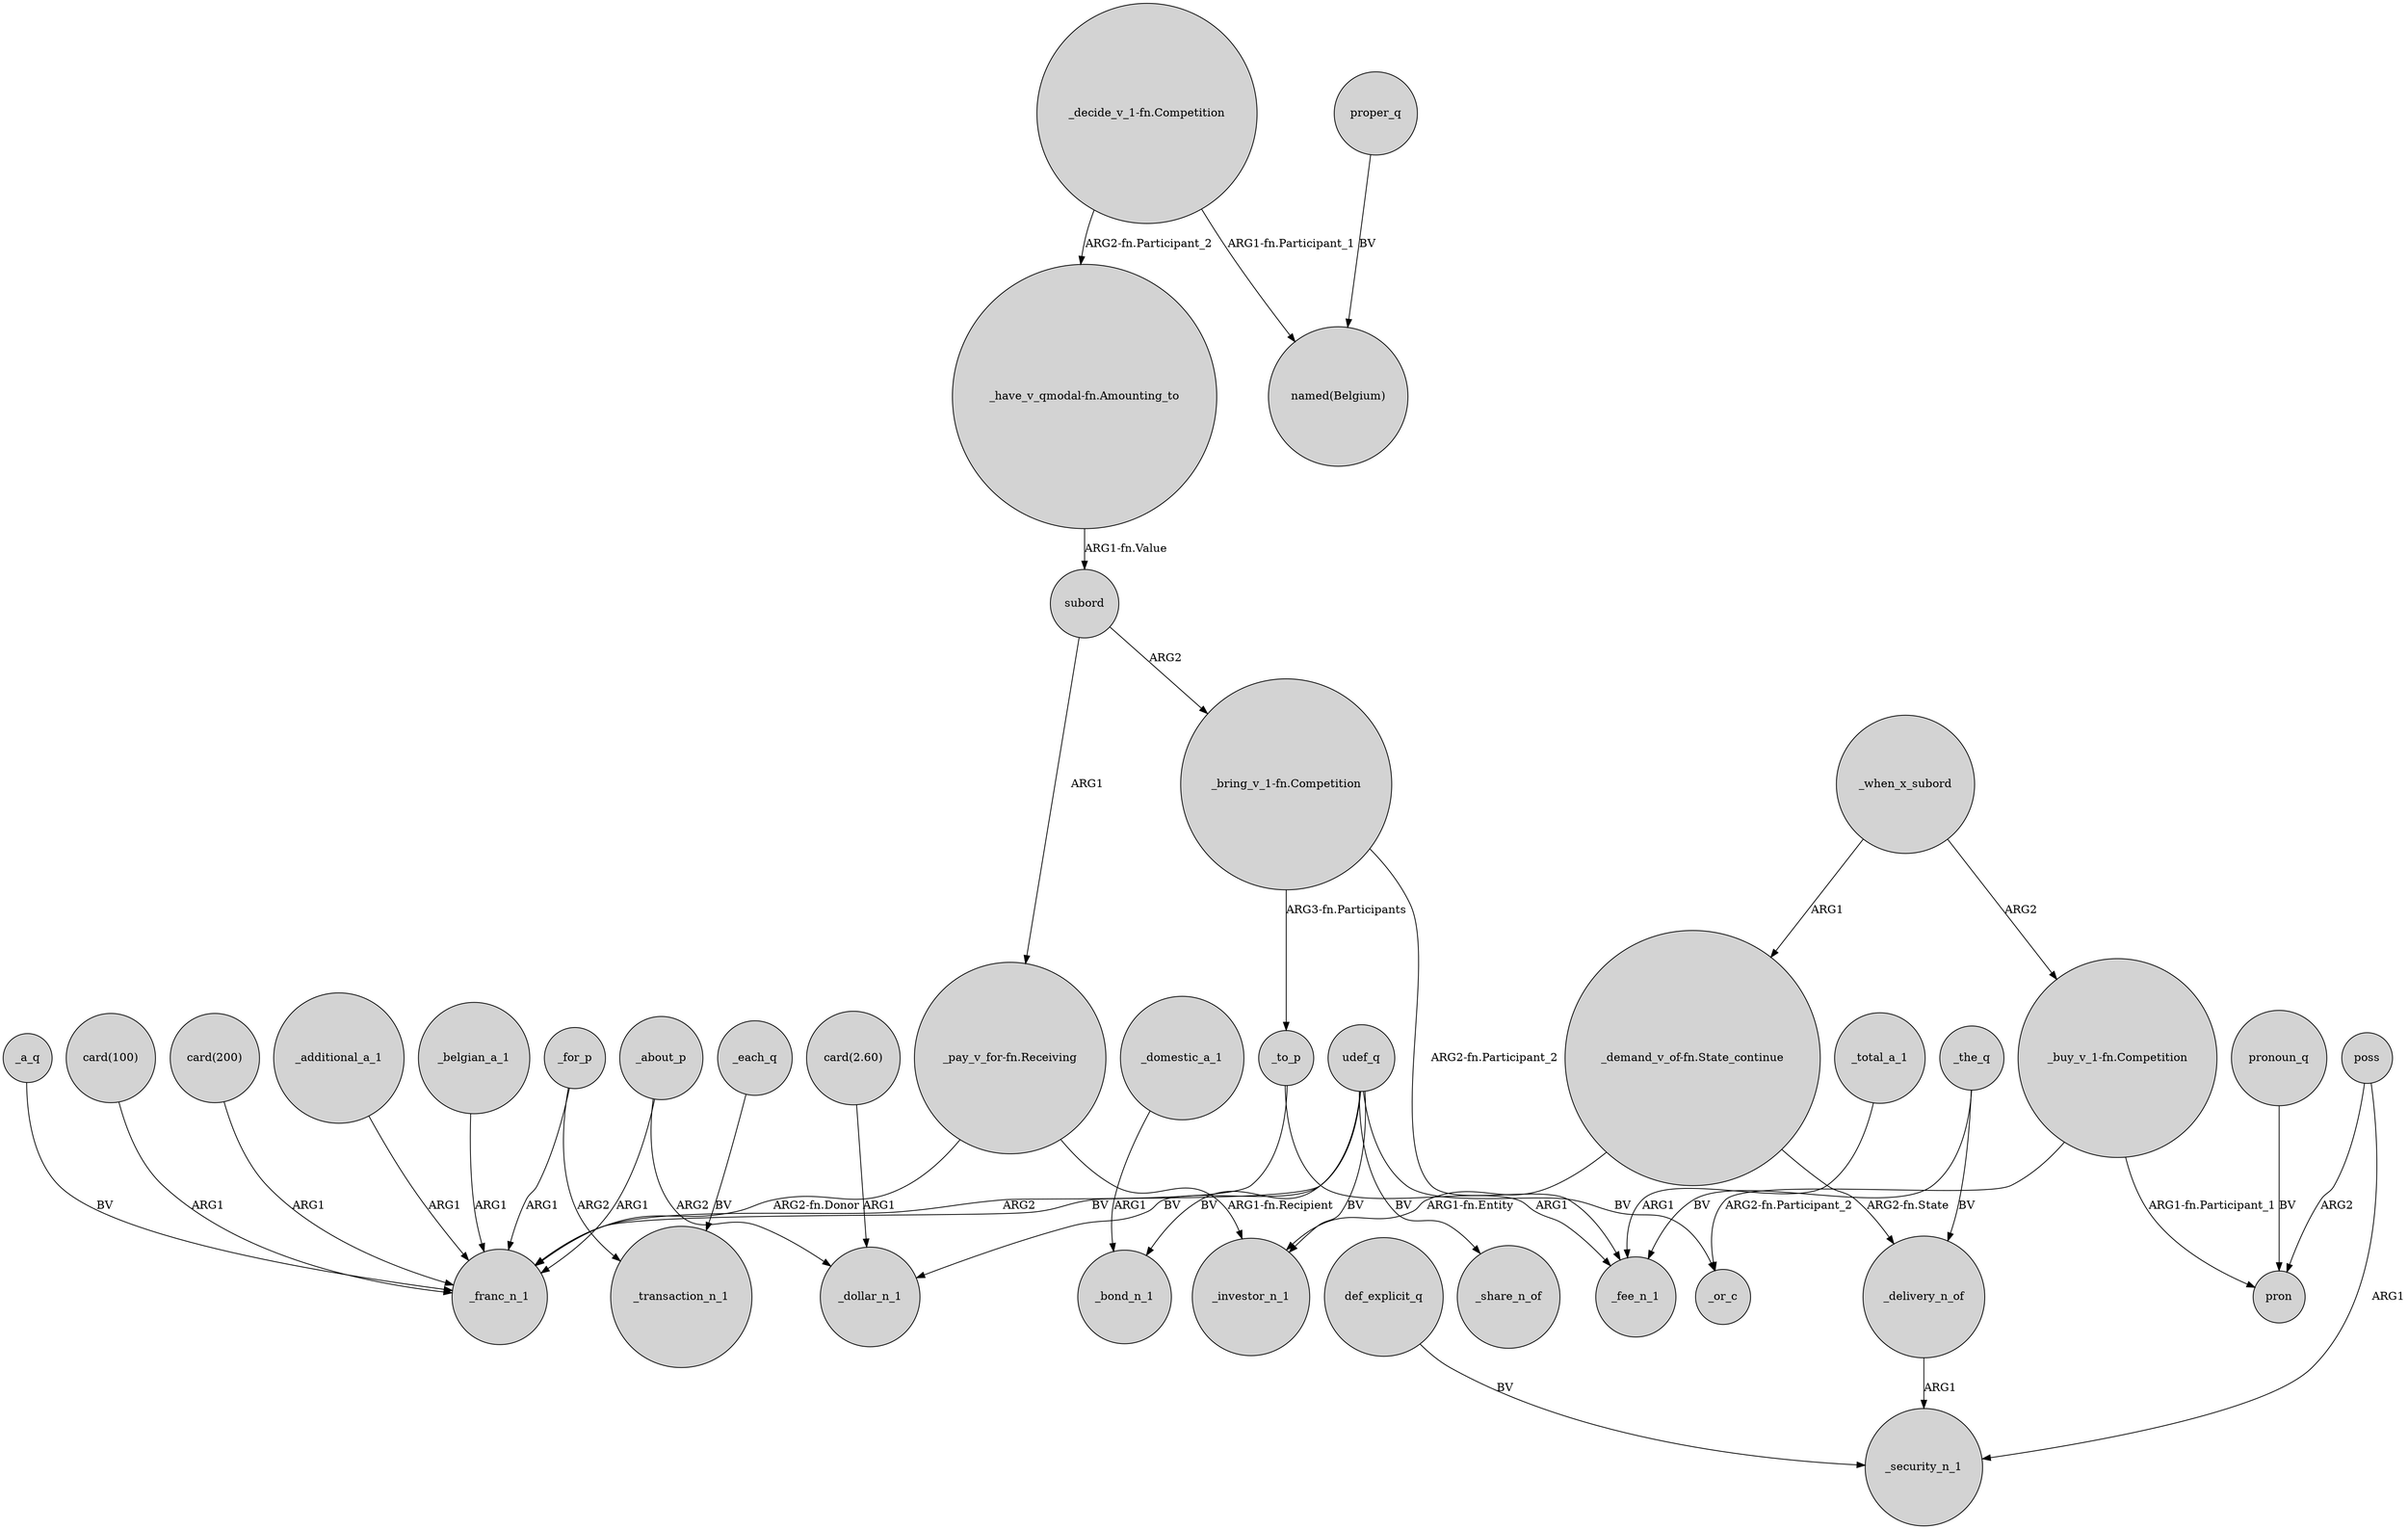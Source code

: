 digraph {
	node [shape=circle style=filled]
	_additional_a_1 -> _franc_n_1 [label=ARG1]
	_for_p -> _transaction_n_1 [label=ARG2]
	_when_x_subord -> "_buy_v_1-fn.Competition" [label=ARG2]
	_belgian_a_1 -> _franc_n_1 [label=ARG1]
	_to_p -> _franc_n_1 [label=ARG2]
	_the_q -> _delivery_n_of [label=BV]
	udef_q -> _bond_n_1 [label=BV]
	_a_q -> _franc_n_1 [label=BV]
	"card(100)" -> _franc_n_1 [label=ARG1]
	"_have_v_qmodal-fn.Amounting_to" -> subord [label="ARG1-fn.Value"]
	_each_q -> _transaction_n_1 [label=BV]
	_domestic_a_1 -> _bond_n_1 [label=ARG1]
	"card(2.60)" -> _dollar_n_1 [label=ARG1]
	"_buy_v_1-fn.Competition" -> pron [label="ARG1-fn.Participant_1"]
	_for_p -> _franc_n_1 [label=ARG1]
	_about_p -> _dollar_n_1 [label=ARG2]
	udef_q -> _or_c [label=BV]
	_delivery_n_of -> _security_n_1 [label=ARG1]
	pronoun_q -> pron [label=BV]
	poss -> pron [label=ARG2]
	"_buy_v_1-fn.Competition" -> _or_c [label="ARG2-fn.Participant_2"]
	"_pay_v_for-fn.Receiving" -> _investor_n_1 [label="ARG1-fn.Recipient"]
	udef_q -> _franc_n_1 [label=BV]
	proper_q -> "named(Belgium)" [label=BV]
	"_decide_v_1-fn.Competition" -> "_have_v_qmodal-fn.Amounting_to" [label="ARG2-fn.Participant_2"]
	"_demand_v_of-fn.State_continue" -> _delivery_n_of [label="ARG2-fn.State"]
	udef_q -> _share_n_of [label=BV]
	subord -> "_pay_v_for-fn.Receiving" [label=ARG1]
	udef_q -> _dollar_n_1 [label=BV]
	_about_p -> _franc_n_1 [label=ARG1]
	"card(200)" -> _franc_n_1 [label=ARG1]
	"_bring_v_1-fn.Competition" -> _fee_n_1 [label="ARG2-fn.Participant_2"]
	"_pay_v_for-fn.Receiving" -> _franc_n_1 [label="ARG2-fn.Donor"]
	_total_a_1 -> _fee_n_1 [label=ARG1]
	"_bring_v_1-fn.Competition" -> _to_p [label="ARG3-fn.Participants"]
	subord -> "_bring_v_1-fn.Competition" [label=ARG2]
	"_demand_v_of-fn.State_continue" -> _investor_n_1 [label="ARG1-fn.Entity"]
	_to_p -> _fee_n_1 [label=ARG1]
	_when_x_subord -> "_demand_v_of-fn.State_continue" [label=ARG1]
	"_decide_v_1-fn.Competition" -> "named(Belgium)" [label="ARG1-fn.Participant_1"]
	udef_q -> _investor_n_1 [label=BV]
	poss -> _security_n_1 [label=ARG1]
	_the_q -> _fee_n_1 [label=BV]
	def_explicit_q -> _security_n_1 [label=BV]
}
